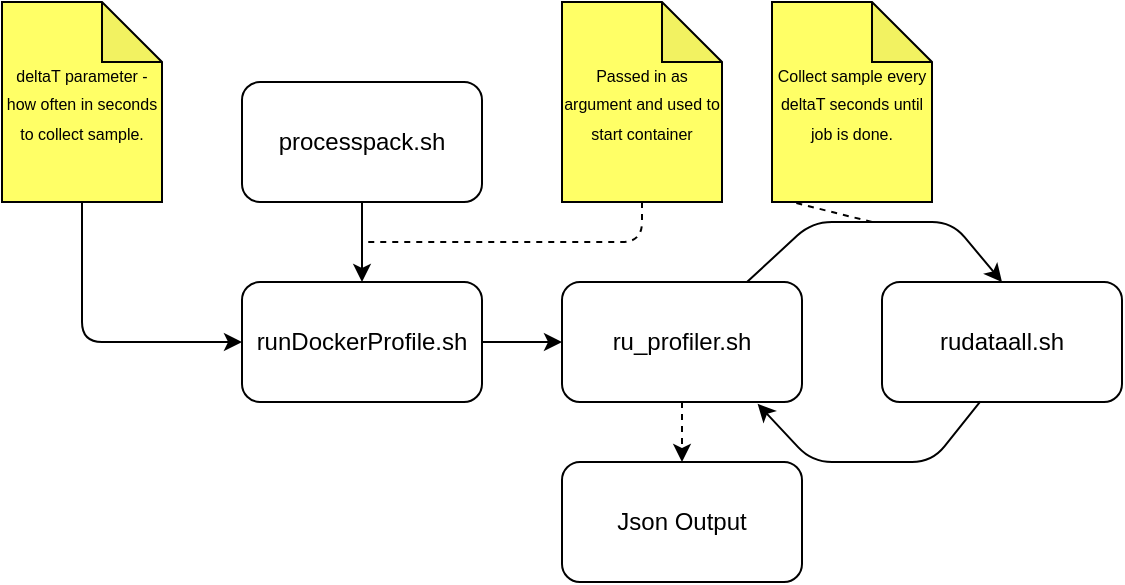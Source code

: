 <mxfile version="12.2.7" type="google" pages="1"><diagram id="jfoD3n2vfdlHRneuG0cr" name="Page-1"><mxGraphModel dx="941" dy="518" grid="1" gridSize="10" guides="1" tooltips="1" connect="1" arrows="1" fold="1" page="1" pageScale="1" pageWidth="850" pageHeight="1100" math="0" shadow="0"><root><mxCell id="0"/><mxCell id="1" parent="0"/><mxCell id="3sVFvgtVqMXBNihBvHDa-1" value="processpack.sh" style="rounded=1;whiteSpace=wrap;html=1;" vertex="1" parent="1"><mxGeometry x="285" y="200" width="120" height="60" as="geometry"/></mxCell><mxCell id="3sVFvgtVqMXBNihBvHDa-2" value="runDockerProfile.sh" style="rounded=1;whiteSpace=wrap;html=1;" vertex="1" parent="1"><mxGeometry x="285" y="300" width="120" height="60" as="geometry"/></mxCell><mxCell id="3sVFvgtVqMXBNihBvHDa-3" value="ru_profiler.sh" style="rounded=1;whiteSpace=wrap;html=1;" vertex="1" parent="1"><mxGeometry x="445" y="300" width="120" height="60" as="geometry"/></mxCell><mxCell id="3sVFvgtVqMXBNihBvHDa-4" value="rudataall.sh" style="rounded=1;whiteSpace=wrap;html=1;" vertex="1" parent="1"><mxGeometry x="605" y="300" width="120" height="60" as="geometry"/></mxCell><mxCell id="3sVFvgtVqMXBNihBvHDa-6" value="" style="endArrow=classic;html=1;exitX=1;exitY=0.5;exitDx=0;exitDy=0;entryX=0;entryY=0.5;entryDx=0;entryDy=0;" edge="1" parent="1" source="3sVFvgtVqMXBNihBvHDa-2" target="3sVFvgtVqMXBNihBvHDa-3"><mxGeometry width="50" height="50" relative="1" as="geometry"><mxPoint x="390" y="420" as="sourcePoint"/><mxPoint x="440" y="370" as="targetPoint"/></mxGeometry></mxCell><mxCell id="3sVFvgtVqMXBNihBvHDa-7" value="" style="endArrow=classic;html=1;entryX=0.815;entryY=1.015;entryDx=0;entryDy=0;entryPerimeter=0;exitX=0.41;exitY=0.995;exitDx=0;exitDy=0;exitPerimeter=0;" edge="1" parent="1" source="3sVFvgtVqMXBNihBvHDa-4" target="3sVFvgtVqMXBNihBvHDa-3"><mxGeometry width="50" height="50" relative="1" as="geometry"><mxPoint x="580" y="440" as="sourcePoint"/><mxPoint x="630" y="390" as="targetPoint"/><Array as="points"><mxPoint x="630" y="390"/><mxPoint x="570" y="390"/></Array></mxGeometry></mxCell><mxCell id="3sVFvgtVqMXBNihBvHDa-9" value="&lt;font style=&quot;font-size: 8px&quot;&gt;Passed in as argument and used to start container&lt;/font&gt;" style="shape=note;whiteSpace=wrap;html=1;backgroundOutline=1;darkOpacity=0.05;fillColor=#FFFF66;" vertex="1" parent="1"><mxGeometry x="445" y="160" width="80" height="100" as="geometry"/></mxCell><mxCell id="3sVFvgtVqMXBNihBvHDa-10" value="" style="endArrow=none;html=1;exitX=0.5;exitY=1;exitDx=0;exitDy=0;exitPerimeter=0;dashed=1;" edge="1" parent="1" source="3sVFvgtVqMXBNihBvHDa-9"><mxGeometry width="50" height="50" relative="1" as="geometry"><mxPoint x="640" y="200" as="sourcePoint"/><mxPoint x="340" y="280" as="targetPoint"/><Array as="points"><mxPoint x="485" y="280"/></Array></mxGeometry></mxCell><mxCell id="3sVFvgtVqMXBNihBvHDa-11" value="" style="rounded=0;whiteSpace=wrap;html=1;strokeColor=none;" vertex="1" parent="1"><mxGeometry x="335" y="275" width="10" height="10" as="geometry"/></mxCell><mxCell id="3sVFvgtVqMXBNihBvHDa-5" value="" style="endArrow=classic;html=1;exitX=0.5;exitY=1;exitDx=0;exitDy=0;entryX=0.5;entryY=0;entryDx=0;entryDy=0;" edge="1" parent="1" source="3sVFvgtVqMXBNihBvHDa-1" target="3sVFvgtVqMXBNihBvHDa-2"><mxGeometry width="50" height="50" relative="1" as="geometry"><mxPoint x="290" y="430" as="sourcePoint"/><mxPoint x="340" y="380" as="targetPoint"/></mxGeometry></mxCell><mxCell id="3sVFvgtVqMXBNihBvHDa-12" value="&lt;span style=&quot;font-size: 8px&quot;&gt;deltaT parameter - how often in seconds to collect sample.&lt;/span&gt;" style="shape=note;whiteSpace=wrap;html=1;backgroundOutline=1;darkOpacity=0.05;fillColor=#FFFF66;" vertex="1" parent="1"><mxGeometry x="165" y="160" width="80" height="100" as="geometry"/></mxCell><mxCell id="3sVFvgtVqMXBNihBvHDa-13" value="" style="endArrow=classic;html=1;entryX=0;entryY=0.5;entryDx=0;entryDy=0;exitX=0.5;exitY=1;exitDx=0;exitDy=0;exitPerimeter=0;" edge="1" parent="1" source="3sVFvgtVqMXBNihBvHDa-12" target="3sVFvgtVqMXBNihBvHDa-2"><mxGeometry width="50" height="50" relative="1" as="geometry"><mxPoint x="190" y="380" as="sourcePoint"/><mxPoint x="240" y="330" as="targetPoint"/><Array as="points"><mxPoint x="205" y="330"/></Array></mxGeometry></mxCell><mxCell id="3sVFvgtVqMXBNihBvHDa-14" value="" style="endArrow=classic;html=1;entryX=0.5;entryY=0;entryDx=0;entryDy=0;" edge="1" parent="1" source="3sVFvgtVqMXBNihBvHDa-3" target="3sVFvgtVqMXBNihBvHDa-4"><mxGeometry width="50" height="50" relative="1" as="geometry"><mxPoint x="600" y="300" as="sourcePoint"/><mxPoint x="650" y="250" as="targetPoint"/><Array as="points"><mxPoint x="570" y="270"/><mxPoint x="640" y="270"/></Array></mxGeometry></mxCell><mxCell id="3sVFvgtVqMXBNihBvHDa-15" value="&lt;span style=&quot;font-size: 8px&quot;&gt;Collect sample every deltaT seconds until job is done.&lt;/span&gt;" style="shape=note;whiteSpace=wrap;html=1;backgroundOutline=1;darkOpacity=0.05;fillColor=#FFFF66;" vertex="1" parent="1"><mxGeometry x="550" y="160" width="80" height="100" as="geometry"/></mxCell><mxCell id="3sVFvgtVqMXBNihBvHDa-16" value="" style="endArrow=none;dashed=1;html=1;" edge="1" parent="1"><mxGeometry width="50" height="50" relative="1" as="geometry"><mxPoint x="600" y="270" as="sourcePoint"/><mxPoint x="560" y="260" as="targetPoint"/></mxGeometry></mxCell><mxCell id="3sVFvgtVqMXBNihBvHDa-17" value="Json Output" style="rounded=1;whiteSpace=wrap;html=1;" vertex="1" parent="1"><mxGeometry x="445" y="390" width="120" height="60" as="geometry"/></mxCell><mxCell id="3sVFvgtVqMXBNihBvHDa-18" value="" style="endArrow=classic;html=1;dashed=1;exitX=0.5;exitY=1;exitDx=0;exitDy=0;" edge="1" parent="1" source="3sVFvgtVqMXBNihBvHDa-3" target="3sVFvgtVqMXBNihBvHDa-17"><mxGeometry width="50" height="50" relative="1" as="geometry"><mxPoint x="170" y="520" as="sourcePoint"/><mxPoint x="220" y="470" as="targetPoint"/></mxGeometry></mxCell></root></mxGraphModel></diagram></mxfile>
